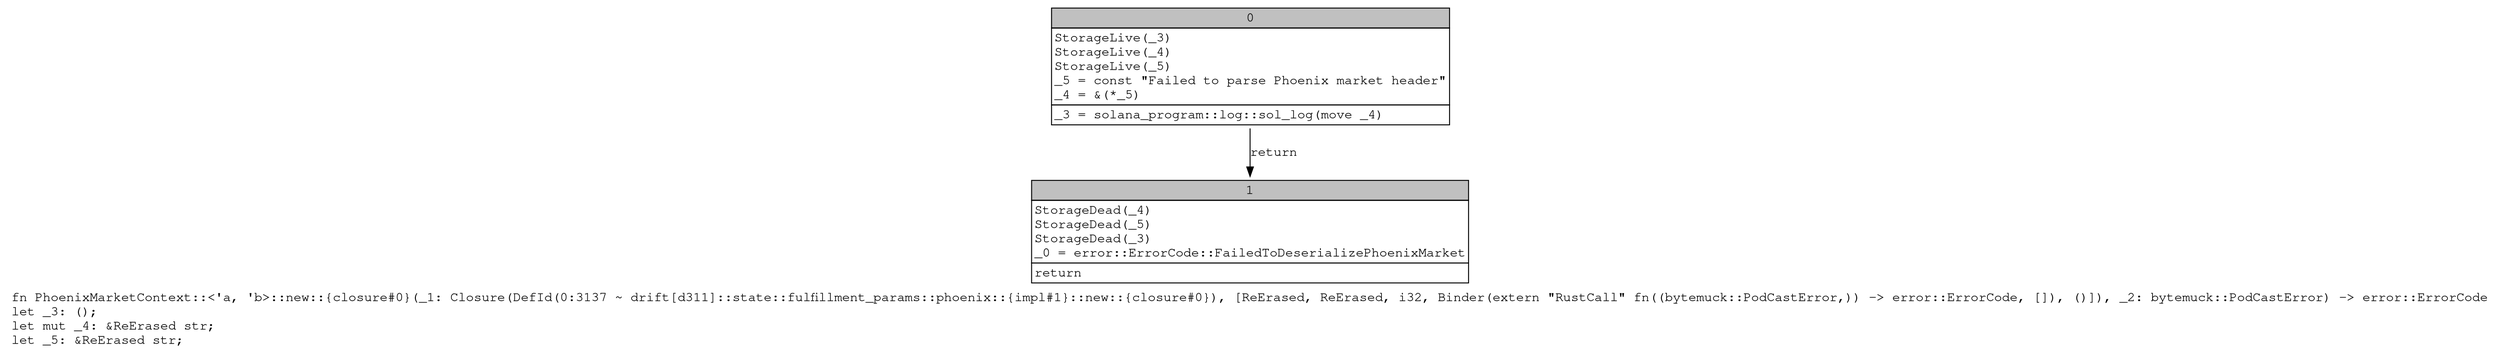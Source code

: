 digraph Mir_0_3137 {
    graph [fontname="Courier, monospace"];
    node [fontname="Courier, monospace"];
    edge [fontname="Courier, monospace"];
    label=<fn PhoenixMarketContext::&lt;'a, 'b&gt;::new::{closure#0}(_1: Closure(DefId(0:3137 ~ drift[d311]::state::fulfillment_params::phoenix::{impl#1}::new::{closure#0}), [ReErased, ReErased, i32, Binder(extern &quot;RustCall&quot; fn((bytemuck::PodCastError,)) -&gt; error::ErrorCode, []), ()]), _2: bytemuck::PodCastError) -&gt; error::ErrorCode<br align="left"/>let _3: ();<br align="left"/>let mut _4: &amp;ReErased str;<br align="left"/>let _5: &amp;ReErased str;<br align="left"/>>;
    bb0__0_3137 [shape="none", label=<<table border="0" cellborder="1" cellspacing="0"><tr><td bgcolor="gray" align="center" colspan="1">0</td></tr><tr><td align="left" balign="left">StorageLive(_3)<br/>StorageLive(_4)<br/>StorageLive(_5)<br/>_5 = const &quot;Failed to parse Phoenix market header&quot;<br/>_4 = &amp;(*_5)<br/></td></tr><tr><td align="left">_3 = solana_program::log::sol_log(move _4)</td></tr></table>>];
    bb1__0_3137 [shape="none", label=<<table border="0" cellborder="1" cellspacing="0"><tr><td bgcolor="gray" align="center" colspan="1">1</td></tr><tr><td align="left" balign="left">StorageDead(_4)<br/>StorageDead(_5)<br/>StorageDead(_3)<br/>_0 = error::ErrorCode::FailedToDeserializePhoenixMarket<br/></td></tr><tr><td align="left">return</td></tr></table>>];
    bb0__0_3137 -> bb1__0_3137 [label="return"];
}
